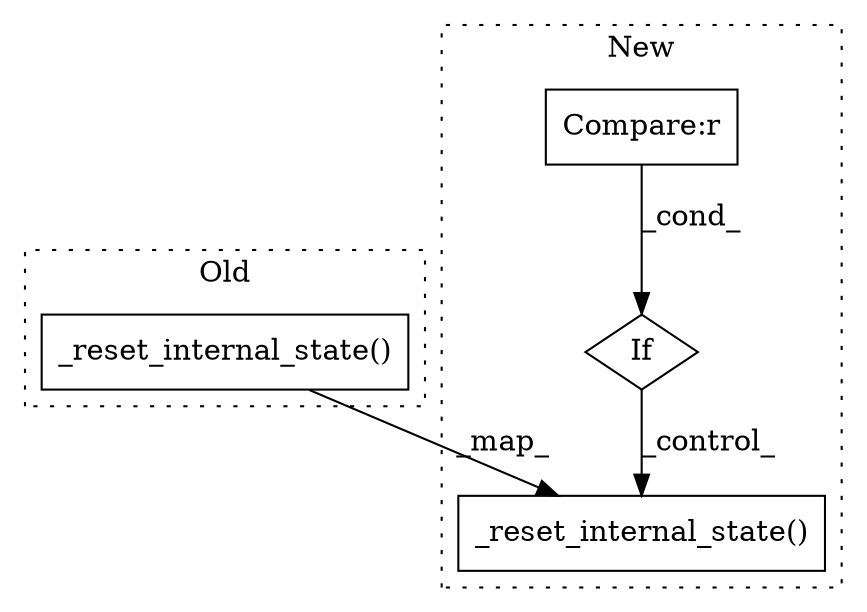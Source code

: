 digraph G {
subgraph cluster0 {
1 [label="_reset_internal_state()" a="75" s="1055" l="28" shape="box"];
label = "Old";
style="dotted";
}
subgraph cluster1 {
2 [label="_reset_internal_state()" a="75" s="1105" l="28" shape="box"];
3 [label="If" a="96" s="1075" l="3" shape="diamond"];
4 [label="Compare:r" a="40" s="1078" l="13" shape="box"];
label = "New";
style="dotted";
}
1 -> 2 [label="_map_"];
3 -> 2 [label="_control_"];
4 -> 3 [label="_cond_"];
}